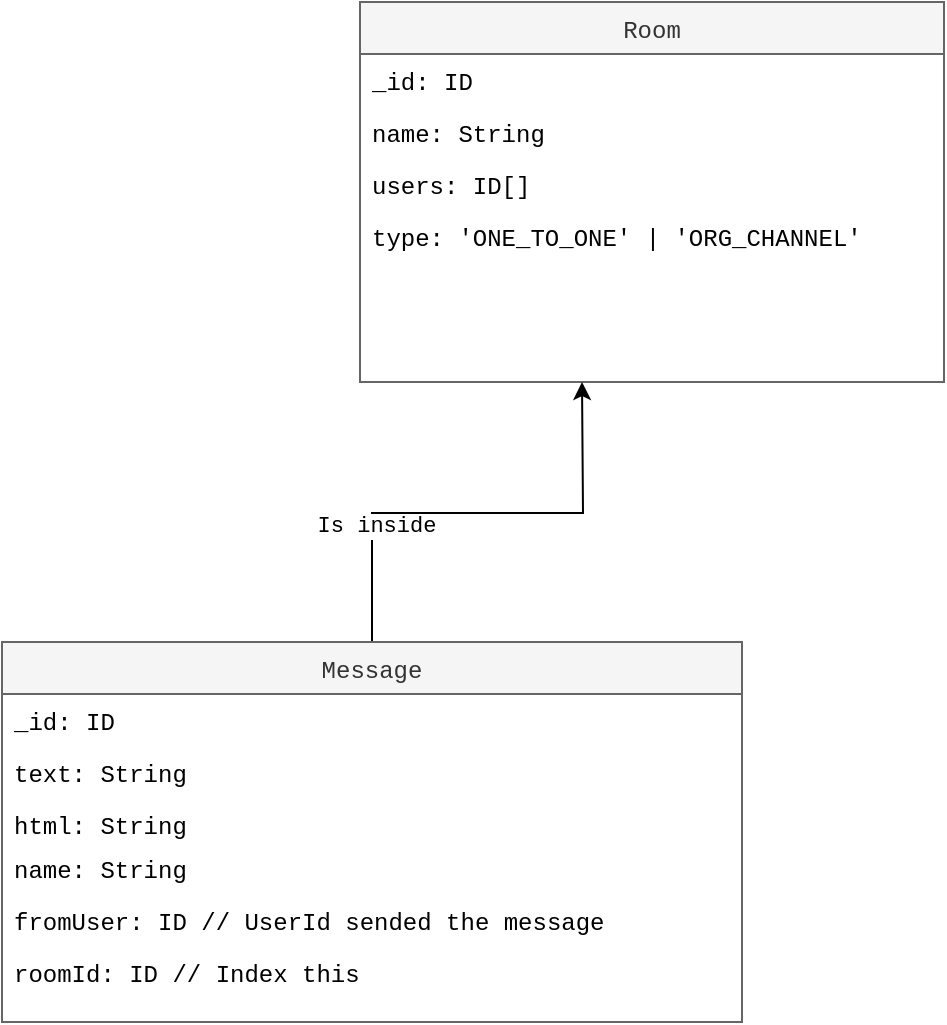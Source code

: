 <mxfile version="13.5.3" type="github">
  <diagram id="C5RBs43oDa-KdzZeNtuy" name="Page-1">
    <mxGraphModel dx="1227" dy="794" grid="1" gridSize="10" guides="1" tooltips="1" connect="1" arrows="1" fold="1" page="1" pageScale="1" pageWidth="827" pageHeight="1169" math="0" shadow="0">
      <root>
        <mxCell id="WIyWlLk6GJQsqaUBKTNV-0" />
        <mxCell id="WIyWlLk6GJQsqaUBKTNV-1" parent="WIyWlLk6GJQsqaUBKTNV-0" />
        <mxCell id="zkfFHV4jXpPFQw0GAbJ--17" value="Room" style="swimlane;fontStyle=0;align=center;verticalAlign=top;childLayout=stackLayout;horizontal=1;startSize=26;horizontalStack=0;resizeParent=1;resizeLast=0;collapsible=1;marginBottom=0;rounded=0;shadow=0;strokeWidth=1;swimlaneFillColor=#ffffff;fillColor=#f5f5f5;strokeColor=#666666;fontColor=#333333;fontFamily=Courier New;" parent="WIyWlLk6GJQsqaUBKTNV-1" vertex="1">
          <mxGeometry x="509" y="120" width="292" height="190" as="geometry">
            <mxRectangle x="550" y="140" width="160" height="26" as="alternateBounds" />
          </mxGeometry>
        </mxCell>
        <mxCell id="zkfFHV4jXpPFQw0GAbJ--18" value="_id: ID " style="text;align=left;verticalAlign=top;spacingLeft=4;spacingRight=4;overflow=hidden;rotatable=0;points=[[0,0.5],[1,0.5]];portConstraint=eastwest;fontFamily=Courier New;" parent="zkfFHV4jXpPFQw0GAbJ--17" vertex="1">
          <mxGeometry y="26" width="292" height="26" as="geometry" />
        </mxCell>
        <mxCell id="zkfFHV4jXpPFQw0GAbJ--19" value="name: String" style="text;align=left;verticalAlign=top;spacingLeft=4;spacingRight=4;overflow=hidden;rotatable=0;points=[[0,0.5],[1,0.5]];portConstraint=eastwest;rounded=0;shadow=0;html=0;fontFamily=Courier New;" parent="zkfFHV4jXpPFQw0GAbJ--17" vertex="1">
          <mxGeometry y="52" width="292" height="26" as="geometry" />
        </mxCell>
        <mxCell id="zkfFHV4jXpPFQw0GAbJ--20" value="users: ID[]" style="text;align=left;verticalAlign=top;spacingLeft=4;spacingRight=4;overflow=hidden;rotatable=0;points=[[0,0.5],[1,0.5]];portConstraint=eastwest;rounded=0;shadow=0;html=0;fontFamily=Courier New;" parent="zkfFHV4jXpPFQw0GAbJ--17" vertex="1">
          <mxGeometry y="78" width="292" height="26" as="geometry" />
        </mxCell>
        <mxCell id="zkfFHV4jXpPFQw0GAbJ--21" value="type: &#39;ONE_TO_ONE&#39; | &#39;ORG_CHANNEL&#39;" style="text;align=left;verticalAlign=top;spacingLeft=4;spacingRight=4;overflow=hidden;rotatable=0;points=[[0,0.5],[1,0.5]];portConstraint=eastwest;rounded=0;shadow=0;html=0;fontFamily=Courier New;" parent="zkfFHV4jXpPFQw0GAbJ--17" vertex="1">
          <mxGeometry y="104" width="292" height="26" as="geometry" />
        </mxCell>
        <mxCell id="EJpG4aKHv43q5tpVhDdi-11" style="edgeStyle=orthogonalEdgeStyle;rounded=0;orthogonalLoop=1;jettySize=auto;html=1;exitX=0.5;exitY=0;exitDx=0;exitDy=0;fontFamily=Courier New;" edge="1" parent="WIyWlLk6GJQsqaUBKTNV-1" source="EJpG4aKHv43q5tpVhDdi-4">
          <mxGeometry relative="1" as="geometry">
            <mxPoint x="620" y="310" as="targetPoint" />
          </mxGeometry>
        </mxCell>
        <mxCell id="EJpG4aKHv43q5tpVhDdi-12" value="Is inside" style="edgeLabel;html=1;align=center;verticalAlign=middle;resizable=0;points=[];fontFamily=Courier New;" vertex="1" connectable="0" parent="EJpG4aKHv43q5tpVhDdi-11">
          <mxGeometry x="-0.436" y="-6" relative="1" as="geometry">
            <mxPoint as="offset" />
          </mxGeometry>
        </mxCell>
        <mxCell id="EJpG4aKHv43q5tpVhDdi-4" value="Message" style="swimlane;fontStyle=0;align=center;verticalAlign=top;childLayout=stackLayout;horizontal=1;startSize=26;horizontalStack=0;resizeParent=1;resizeLast=0;collapsible=1;marginBottom=0;rounded=0;shadow=0;strokeWidth=1;swimlaneFillColor=#ffffff;fillColor=#f5f5f5;strokeColor=#666666;fontColor=#333333;fontFamily=Courier New;" vertex="1" parent="WIyWlLk6GJQsqaUBKTNV-1">
          <mxGeometry x="330" y="440" width="370" height="190" as="geometry">
            <mxRectangle x="550" y="140" width="160" height="26" as="alternateBounds" />
          </mxGeometry>
        </mxCell>
        <mxCell id="EJpG4aKHv43q5tpVhDdi-5" value="_id: ID " style="text;align=left;verticalAlign=top;spacingLeft=4;spacingRight=4;overflow=hidden;rotatable=0;points=[[0,0.5],[1,0.5]];portConstraint=eastwest;fontFamily=Courier New;" vertex="1" parent="EJpG4aKHv43q5tpVhDdi-4">
          <mxGeometry y="26" width="370" height="26" as="geometry" />
        </mxCell>
        <mxCell id="EJpG4aKHv43q5tpVhDdi-6" value="text: String" style="text;align=left;verticalAlign=top;spacingLeft=4;spacingRight=4;overflow=hidden;rotatable=0;points=[[0,0.5],[1,0.5]];portConstraint=eastwest;rounded=0;shadow=0;html=0;fontFamily=Courier New;" vertex="1" parent="EJpG4aKHv43q5tpVhDdi-4">
          <mxGeometry y="52" width="370" height="26" as="geometry" />
        </mxCell>
        <mxCell id="EJpG4aKHv43q5tpVhDdi-9" value="html: String" style="text;align=left;verticalAlign=top;spacingLeft=4;spacingRight=4;overflow=hidden;rotatable=0;points=[[0,0.5],[1,0.5]];portConstraint=eastwest;rounded=0;shadow=0;html=0;fontFamily=Courier New;" vertex="1" parent="EJpG4aKHv43q5tpVhDdi-4">
          <mxGeometry y="78" width="370" height="22" as="geometry" />
        </mxCell>
        <mxCell id="EJpG4aKHv43q5tpVhDdi-10" value="name: String" style="text;align=left;verticalAlign=top;spacingLeft=4;spacingRight=4;overflow=hidden;rotatable=0;points=[[0,0.5],[1,0.5]];portConstraint=eastwest;rounded=0;shadow=0;html=0;fontFamily=Courier New;" vertex="1" parent="EJpG4aKHv43q5tpVhDdi-4">
          <mxGeometry y="100" width="370" height="26" as="geometry" />
        </mxCell>
        <mxCell id="EJpG4aKHv43q5tpVhDdi-7" value="fromUser: ID // UserId sended the message" style="text;align=left;verticalAlign=top;spacingLeft=4;spacingRight=4;overflow=hidden;rotatable=0;points=[[0,0.5],[1,0.5]];portConstraint=eastwest;rounded=0;shadow=0;html=0;fontFamily=Courier New;" vertex="1" parent="EJpG4aKHv43q5tpVhDdi-4">
          <mxGeometry y="126" width="370" height="26" as="geometry" />
        </mxCell>
        <mxCell id="EJpG4aKHv43q5tpVhDdi-8" value="roomId: ID // Index this" style="text;align=left;verticalAlign=top;spacingLeft=4;spacingRight=4;overflow=hidden;rotatable=0;points=[[0,0.5],[1,0.5]];portConstraint=eastwest;rounded=0;shadow=0;html=0;fontFamily=Courier New;" vertex="1" parent="EJpG4aKHv43q5tpVhDdi-4">
          <mxGeometry y="152" width="370" height="26" as="geometry" />
        </mxCell>
      </root>
    </mxGraphModel>
  </diagram>
</mxfile>
